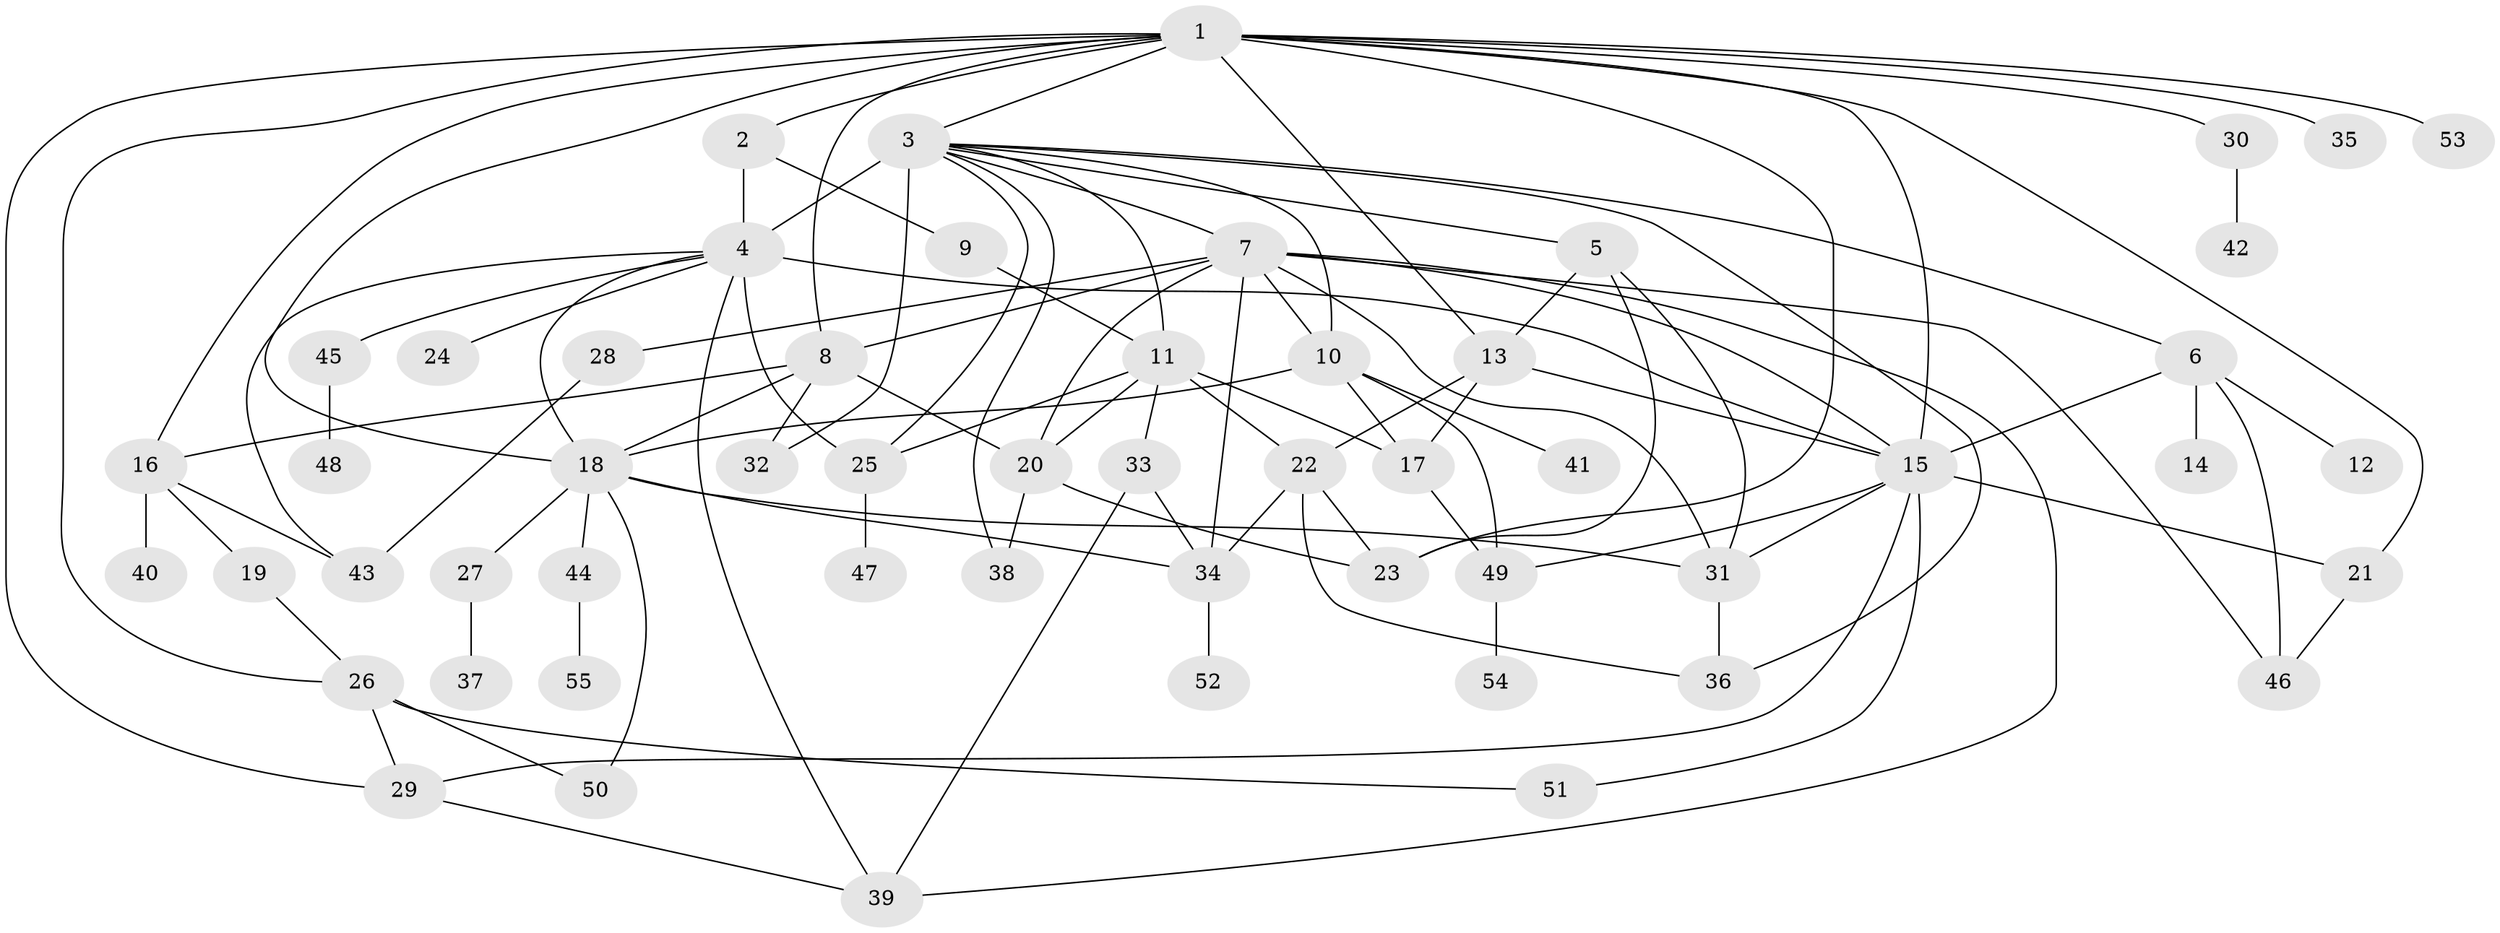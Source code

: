 // original degree distribution, {15: 0.00909090909090909, 4: 0.05454545454545454, 24: 0.00909090909090909, 1: 0.36363636363636365, 5: 0.08181818181818182, 9: 0.02727272727272727, 8: 0.01818181818181818, 2: 0.22727272727272727, 3: 0.16363636363636364, 10: 0.01818181818181818, 7: 0.00909090909090909, 6: 0.01818181818181818}
// Generated by graph-tools (version 1.1) at 2025/35/03/09/25 02:35:30]
// undirected, 55 vertices, 102 edges
graph export_dot {
graph [start="1"]
  node [color=gray90,style=filled];
  1;
  2;
  3;
  4;
  5;
  6;
  7;
  8;
  9;
  10;
  11;
  12;
  13;
  14;
  15;
  16;
  17;
  18;
  19;
  20;
  21;
  22;
  23;
  24;
  25;
  26;
  27;
  28;
  29;
  30;
  31;
  32;
  33;
  34;
  35;
  36;
  37;
  38;
  39;
  40;
  41;
  42;
  43;
  44;
  45;
  46;
  47;
  48;
  49;
  50;
  51;
  52;
  53;
  54;
  55;
  1 -- 2 [weight=1.0];
  1 -- 3 [weight=1.0];
  1 -- 8 [weight=1.0];
  1 -- 13 [weight=1.0];
  1 -- 15 [weight=1.0];
  1 -- 16 [weight=1.0];
  1 -- 18 [weight=1.0];
  1 -- 21 [weight=1.0];
  1 -- 23 [weight=1.0];
  1 -- 26 [weight=1.0];
  1 -- 29 [weight=1.0];
  1 -- 30 [weight=1.0];
  1 -- 35 [weight=1.0];
  1 -- 53 [weight=1.0];
  2 -- 4 [weight=1.0];
  2 -- 9 [weight=1.0];
  3 -- 4 [weight=11.0];
  3 -- 5 [weight=1.0];
  3 -- 6 [weight=1.0];
  3 -- 7 [weight=1.0];
  3 -- 10 [weight=1.0];
  3 -- 11 [weight=1.0];
  3 -- 25 [weight=1.0];
  3 -- 32 [weight=1.0];
  3 -- 36 [weight=1.0];
  3 -- 38 [weight=1.0];
  4 -- 15 [weight=1.0];
  4 -- 18 [weight=1.0];
  4 -- 24 [weight=1.0];
  4 -- 25 [weight=1.0];
  4 -- 39 [weight=1.0];
  4 -- 43 [weight=1.0];
  4 -- 45 [weight=1.0];
  5 -- 13 [weight=1.0];
  5 -- 23 [weight=1.0];
  5 -- 31 [weight=1.0];
  6 -- 12 [weight=1.0];
  6 -- 14 [weight=1.0];
  6 -- 15 [weight=1.0];
  6 -- 46 [weight=1.0];
  7 -- 8 [weight=2.0];
  7 -- 10 [weight=1.0];
  7 -- 15 [weight=1.0];
  7 -- 20 [weight=3.0];
  7 -- 28 [weight=1.0];
  7 -- 31 [weight=1.0];
  7 -- 34 [weight=1.0];
  7 -- 39 [weight=1.0];
  7 -- 46 [weight=1.0];
  8 -- 16 [weight=1.0];
  8 -- 18 [weight=1.0];
  8 -- 20 [weight=1.0];
  8 -- 32 [weight=1.0];
  9 -- 11 [weight=2.0];
  10 -- 17 [weight=1.0];
  10 -- 18 [weight=1.0];
  10 -- 41 [weight=1.0];
  10 -- 49 [weight=1.0];
  11 -- 17 [weight=1.0];
  11 -- 20 [weight=1.0];
  11 -- 22 [weight=1.0];
  11 -- 25 [weight=1.0];
  11 -- 33 [weight=2.0];
  13 -- 15 [weight=1.0];
  13 -- 17 [weight=4.0];
  13 -- 22 [weight=1.0];
  15 -- 21 [weight=1.0];
  15 -- 29 [weight=1.0];
  15 -- 31 [weight=1.0];
  15 -- 49 [weight=1.0];
  15 -- 51 [weight=1.0];
  16 -- 19 [weight=1.0];
  16 -- 40 [weight=2.0];
  16 -- 43 [weight=1.0];
  17 -- 49 [weight=1.0];
  18 -- 27 [weight=1.0];
  18 -- 31 [weight=1.0];
  18 -- 34 [weight=1.0];
  18 -- 44 [weight=1.0];
  18 -- 50 [weight=1.0];
  19 -- 26 [weight=1.0];
  20 -- 23 [weight=1.0];
  20 -- 38 [weight=1.0];
  21 -- 46 [weight=1.0];
  22 -- 23 [weight=2.0];
  22 -- 34 [weight=1.0];
  22 -- 36 [weight=1.0];
  25 -- 47 [weight=1.0];
  26 -- 29 [weight=1.0];
  26 -- 50 [weight=1.0];
  26 -- 51 [weight=1.0];
  27 -- 37 [weight=1.0];
  28 -- 43 [weight=1.0];
  29 -- 39 [weight=1.0];
  30 -- 42 [weight=1.0];
  31 -- 36 [weight=1.0];
  33 -- 34 [weight=1.0];
  33 -- 39 [weight=1.0];
  34 -- 52 [weight=1.0];
  44 -- 55 [weight=1.0];
  45 -- 48 [weight=1.0];
  49 -- 54 [weight=1.0];
}

